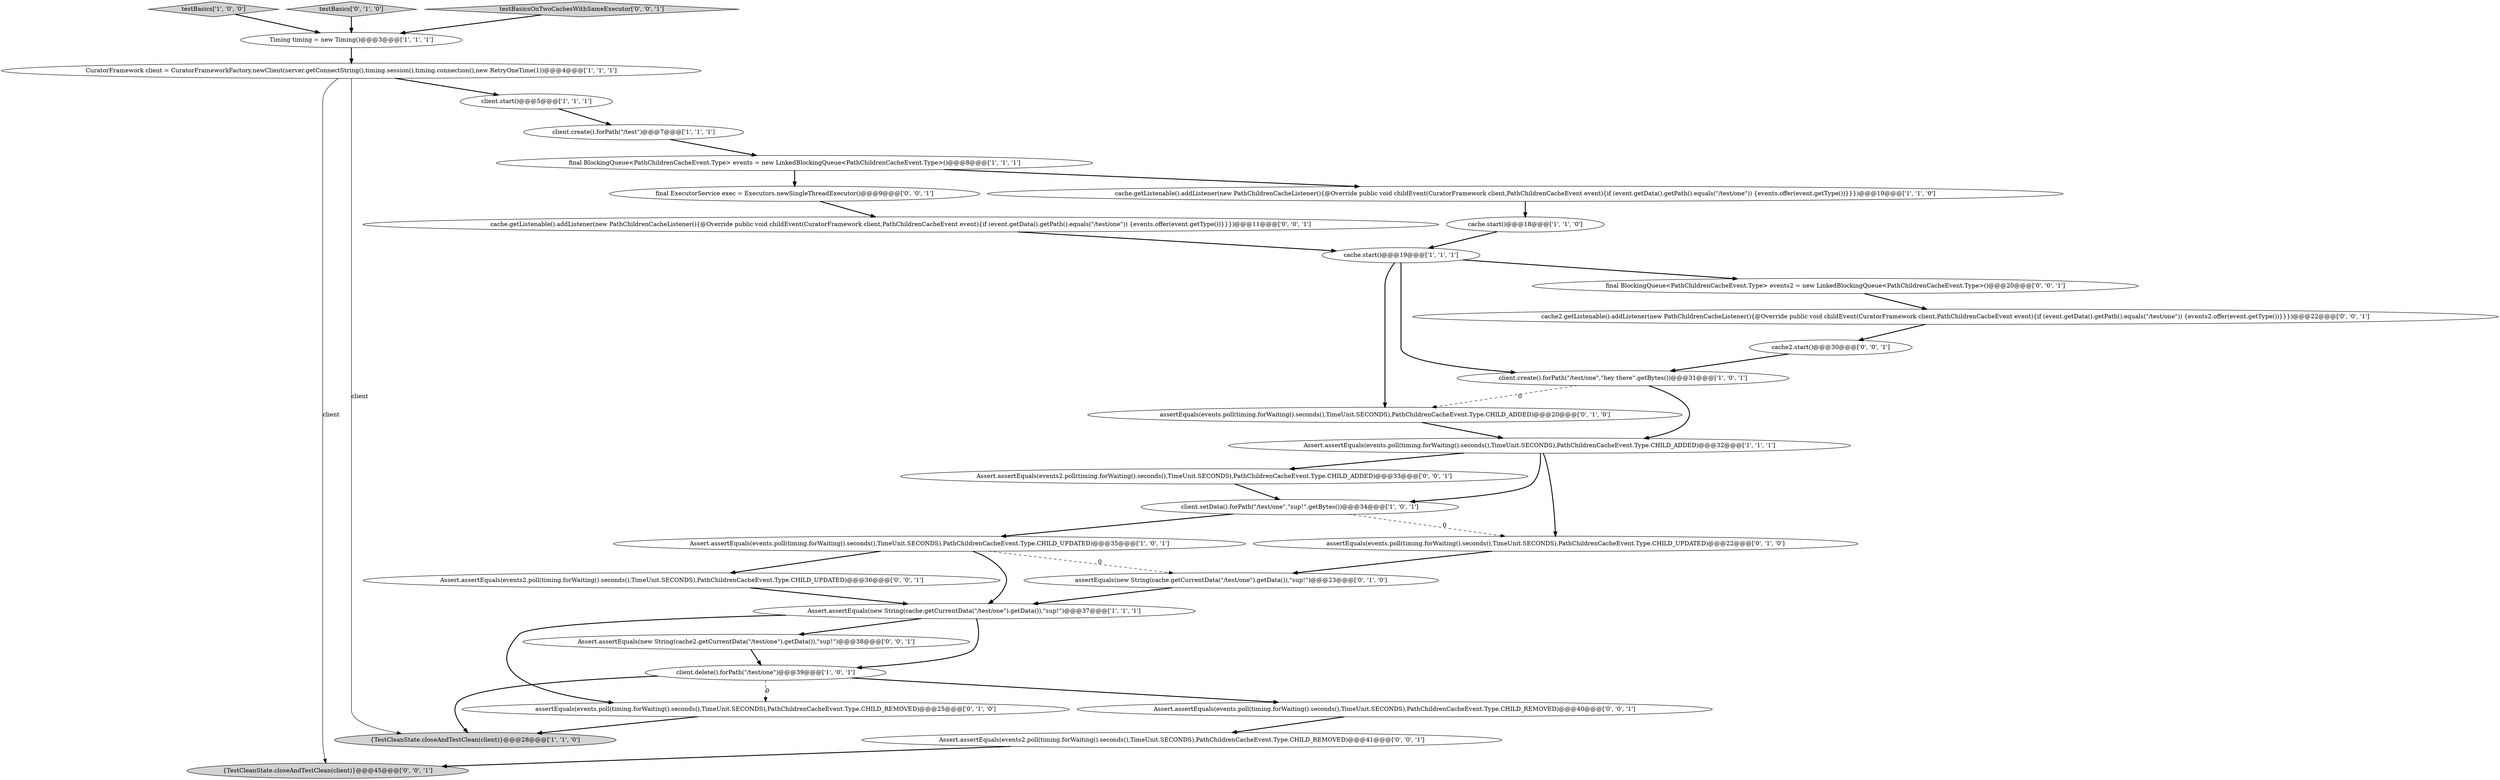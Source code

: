 digraph {
28 [style = filled, label = "{TestCleanState.closeAndTestClean(client)}@@@45@@@['0', '0', '1']", fillcolor = lightgray, shape = ellipse image = "AAA0AAABBB3BBB"];
0 [style = filled, label = "{TestCleanState.closeAndTestClean(client)}@@@28@@@['1', '1', '0']", fillcolor = lightgray, shape = ellipse image = "AAA0AAABBB1BBB"];
5 [style = filled, label = "testBasics['1', '0', '0']", fillcolor = lightgray, shape = diamond image = "AAA0AAABBB1BBB"];
12 [style = filled, label = "Assert.assertEquals(events.poll(timing.forWaiting().seconds(),TimeUnit.SECONDS),PathChildrenCacheEvent.Type.CHILD_UPDATED)@@@35@@@['1', '0', '1']", fillcolor = white, shape = ellipse image = "AAA0AAABBB1BBB"];
27 [style = filled, label = "cache2.start()@@@30@@@['0', '0', '1']", fillcolor = white, shape = ellipse image = "AAA0AAABBB3BBB"];
8 [style = filled, label = "cache.getListenable().addListener(new PathChildrenCacheListener(){@Override public void childEvent(CuratorFramework client,PathChildrenCacheEvent event){if (event.getData().getPath().equals(\"/test/one\")) {events.offer(event.getType())}}})@@@10@@@['1', '1', '0']", fillcolor = white, shape = ellipse image = "AAA0AAABBB1BBB"];
17 [style = filled, label = "assertEquals(events.poll(timing.forWaiting().seconds(),TimeUnit.SECONDS),PathChildrenCacheEvent.Type.CHILD_UPDATED)@@@22@@@['0', '1', '0']", fillcolor = white, shape = ellipse image = "AAA1AAABBB2BBB"];
24 [style = filled, label = "final BlockingQueue<PathChildrenCacheEvent.Type> events2 = new LinkedBlockingQueue<PathChildrenCacheEvent.Type>()@@@20@@@['0', '0', '1']", fillcolor = white, shape = ellipse image = "AAA0AAABBB3BBB"];
11 [style = filled, label = "Assert.assertEquals(new String(cache.getCurrentData(\"/test/one\").getData()),\"sup!\")@@@37@@@['1', '1', '1']", fillcolor = white, shape = ellipse image = "AAA0AAABBB1BBB"];
2 [style = filled, label = "CuratorFramework client = CuratorFrameworkFactory.newClient(server.getConnectString(),timing.session(),timing.connection(),new RetryOneTime(1))@@@4@@@['1', '1', '1']", fillcolor = white, shape = ellipse image = "AAA0AAABBB1BBB"];
14 [style = filled, label = "client.setData().forPath(\"/test/one\",\"sup!\".getBytes())@@@34@@@['1', '0', '1']", fillcolor = white, shape = ellipse image = "AAA0AAABBB1BBB"];
18 [style = filled, label = "testBasics['0', '1', '0']", fillcolor = lightgray, shape = diamond image = "AAA0AAABBB2BBB"];
3 [style = filled, label = "client.create().forPath(\"/test\")@@@7@@@['1', '1', '1']", fillcolor = white, shape = ellipse image = "AAA0AAABBB1BBB"];
29 [style = filled, label = "cache.getListenable().addListener(new PathChildrenCacheListener(){@Override public void childEvent(CuratorFramework client,PathChildrenCacheEvent event){if (event.getData().getPath().equals(\"/test/one\")) {events.offer(event.getType())}}})@@@11@@@['0', '0', '1']", fillcolor = white, shape = ellipse image = "AAA0AAABBB3BBB"];
26 [style = filled, label = "final ExecutorService exec = Executors.newSingleThreadExecutor()@@@9@@@['0', '0', '1']", fillcolor = white, shape = ellipse image = "AAA0AAABBB3BBB"];
21 [style = filled, label = "Assert.assertEquals(events2.poll(timing.forWaiting().seconds(),TimeUnit.SECONDS),PathChildrenCacheEvent.Type.CHILD_UPDATED)@@@36@@@['0', '0', '1']", fillcolor = white, shape = ellipse image = "AAA0AAABBB3BBB"];
13 [style = filled, label = "cache.start()@@@19@@@['1', '1', '1']", fillcolor = white, shape = ellipse image = "AAA0AAABBB1BBB"];
19 [style = filled, label = "assertEquals(events.poll(timing.forWaiting().seconds(),TimeUnit.SECONDS),PathChildrenCacheEvent.Type.CHILD_REMOVED)@@@25@@@['0', '1', '0']", fillcolor = white, shape = ellipse image = "AAA1AAABBB2BBB"];
6 [style = filled, label = "cache.start()@@@18@@@['1', '1', '0']", fillcolor = white, shape = ellipse image = "AAA0AAABBB1BBB"];
20 [style = filled, label = "assertEquals(new String(cache.getCurrentData(\"/test/one\").getData()),\"sup!\")@@@23@@@['0', '1', '0']", fillcolor = white, shape = ellipse image = "AAA1AAABBB2BBB"];
1 [style = filled, label = "client.create().forPath(\"/test/one\",\"hey there\".getBytes())@@@31@@@['1', '0', '1']", fillcolor = white, shape = ellipse image = "AAA0AAABBB1BBB"];
15 [style = filled, label = "client.start()@@@5@@@['1', '1', '1']", fillcolor = white, shape = ellipse image = "AAA0AAABBB1BBB"];
10 [style = filled, label = "Timing timing = new Timing()@@@3@@@['1', '1', '1']", fillcolor = white, shape = ellipse image = "AAA0AAABBB1BBB"];
31 [style = filled, label = "Assert.assertEquals(events2.poll(timing.forWaiting().seconds(),TimeUnit.SECONDS),PathChildrenCacheEvent.Type.CHILD_ADDED)@@@33@@@['0', '0', '1']", fillcolor = white, shape = ellipse image = "AAA0AAABBB3BBB"];
30 [style = filled, label = "testBasicsOnTwoCachesWithSameExecutor['0', '0', '1']", fillcolor = lightgray, shape = diamond image = "AAA0AAABBB3BBB"];
16 [style = filled, label = "assertEquals(events.poll(timing.forWaiting().seconds(),TimeUnit.SECONDS),PathChildrenCacheEvent.Type.CHILD_ADDED)@@@20@@@['0', '1', '0']", fillcolor = white, shape = ellipse image = "AAA1AAABBB2BBB"];
7 [style = filled, label = "final BlockingQueue<PathChildrenCacheEvent.Type> events = new LinkedBlockingQueue<PathChildrenCacheEvent.Type>()@@@8@@@['1', '1', '1']", fillcolor = white, shape = ellipse image = "AAA0AAABBB1BBB"];
9 [style = filled, label = "Assert.assertEquals(events.poll(timing.forWaiting().seconds(),TimeUnit.SECONDS),PathChildrenCacheEvent.Type.CHILD_ADDED)@@@32@@@['1', '1', '1']", fillcolor = white, shape = ellipse image = "AAA0AAABBB1BBB"];
23 [style = filled, label = "Assert.assertEquals(new String(cache2.getCurrentData(\"/test/one\").getData()),\"sup!\")@@@38@@@['0', '0', '1']", fillcolor = white, shape = ellipse image = "AAA0AAABBB3BBB"];
4 [style = filled, label = "client.delete().forPath(\"/test/one\")@@@39@@@['1', '0', '1']", fillcolor = white, shape = ellipse image = "AAA0AAABBB1BBB"];
32 [style = filled, label = "Assert.assertEquals(events2.poll(timing.forWaiting().seconds(),TimeUnit.SECONDS),PathChildrenCacheEvent.Type.CHILD_REMOVED)@@@41@@@['0', '0', '1']", fillcolor = white, shape = ellipse image = "AAA0AAABBB3BBB"];
22 [style = filled, label = "cache2.getListenable().addListener(new PathChildrenCacheListener(){@Override public void childEvent(CuratorFramework client,PathChildrenCacheEvent event){if (event.getData().getPath().equals(\"/test/one\")) {events2.offer(event.getType())}}})@@@22@@@['0', '0', '1']", fillcolor = white, shape = ellipse image = "AAA0AAABBB3BBB"];
25 [style = filled, label = "Assert.assertEquals(events.poll(timing.forWaiting().seconds(),TimeUnit.SECONDS),PathChildrenCacheEvent.Type.CHILD_REMOVED)@@@40@@@['0', '0', '1']", fillcolor = white, shape = ellipse image = "AAA0AAABBB3BBB"];
21->11 [style = bold, label=""];
25->32 [style = bold, label=""];
29->13 [style = bold, label=""];
11->4 [style = bold, label=""];
7->8 [style = bold, label=""];
10->2 [style = bold, label=""];
1->9 [style = bold, label=""];
4->25 [style = bold, label=""];
22->27 [style = bold, label=""];
9->31 [style = bold, label=""];
12->21 [style = bold, label=""];
14->17 [style = dashed, label="0"];
6->13 [style = bold, label=""];
14->12 [style = bold, label=""];
19->0 [style = bold, label=""];
7->26 [style = bold, label=""];
8->6 [style = bold, label=""];
17->20 [style = bold, label=""];
13->24 [style = bold, label=""];
30->10 [style = bold, label=""];
3->7 [style = bold, label=""];
5->10 [style = bold, label=""];
24->22 [style = bold, label=""];
2->28 [style = solid, label="client"];
2->0 [style = solid, label="client"];
27->1 [style = bold, label=""];
13->16 [style = bold, label=""];
9->17 [style = bold, label=""];
32->28 [style = bold, label=""];
11->19 [style = bold, label=""];
18->10 [style = bold, label=""];
11->23 [style = bold, label=""];
9->14 [style = bold, label=""];
15->3 [style = bold, label=""];
1->16 [style = dashed, label="0"];
13->1 [style = bold, label=""];
12->11 [style = bold, label=""];
16->9 [style = bold, label=""];
12->20 [style = dashed, label="0"];
4->19 [style = dashed, label="0"];
23->4 [style = bold, label=""];
31->14 [style = bold, label=""];
2->15 [style = bold, label=""];
26->29 [style = bold, label=""];
4->0 [style = bold, label=""];
20->11 [style = bold, label=""];
}
